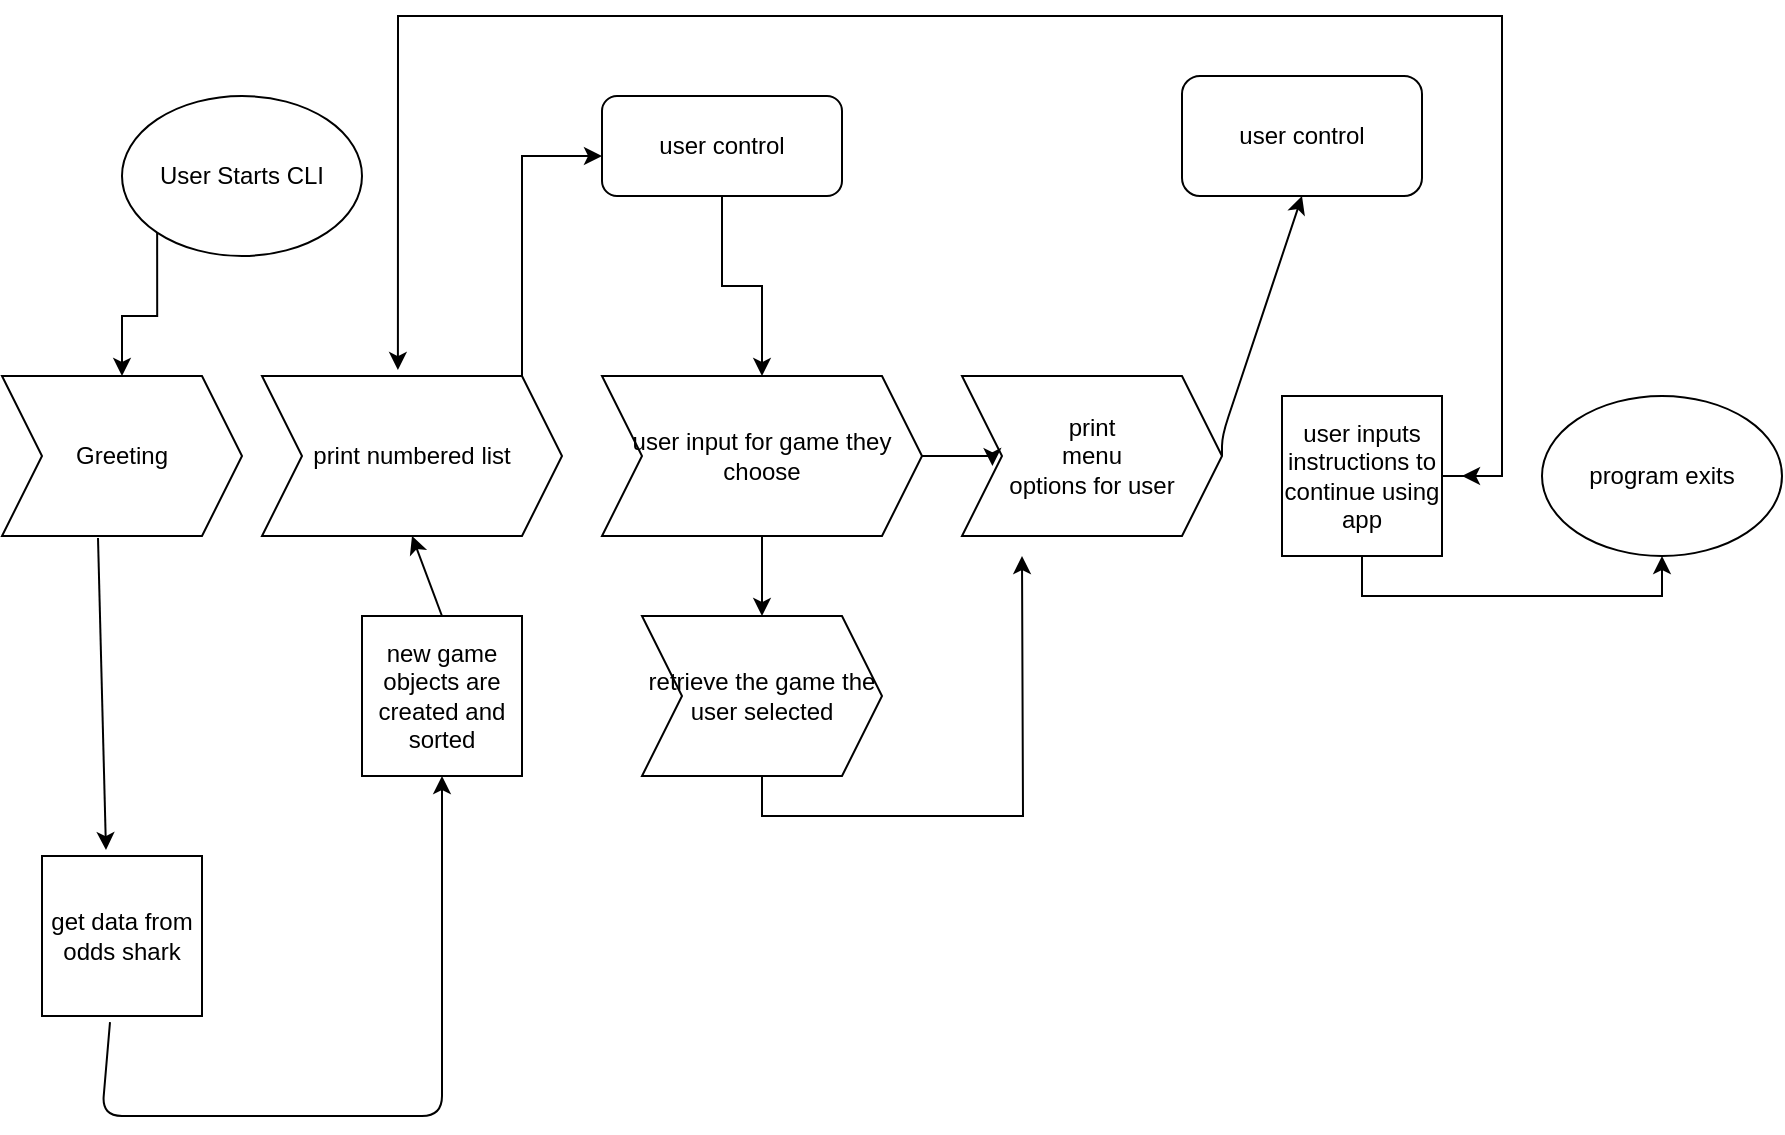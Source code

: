 <mxfile version="13.6.9" type="github">
  <diagram id="pEGtzcf9TQ4Z2Dbqe9Ck" name="Page-1">
    <mxGraphModel dx="1422" dy="794" grid="1" gridSize="10" guides="1" tooltips="1" connect="1" arrows="1" fold="1" page="1" pageScale="1" pageWidth="850" pageHeight="1100" math="0" shadow="0">
      <root>
        <mxCell id="0" />
        <mxCell id="1" parent="0" />
        <mxCell id="k6hbue_MvojI3MIXq5zp-29" style="edgeStyle=orthogonalEdgeStyle;rounded=0;orthogonalLoop=1;jettySize=auto;html=1;exitX=0;exitY=1;exitDx=0;exitDy=0;" edge="1" parent="1" source="k6hbue_MvojI3MIXq5zp-7" target="k6hbue_MvojI3MIXq5zp-9">
          <mxGeometry relative="1" as="geometry" />
        </mxCell>
        <mxCell id="k6hbue_MvojI3MIXq5zp-7" value="User Starts CLI" style="ellipse;whiteSpace=wrap;html=1;" vertex="1" parent="1">
          <mxGeometry x="140" y="90" width="120" height="80" as="geometry" />
        </mxCell>
        <mxCell id="k6hbue_MvojI3MIXq5zp-9" value="Greeting" style="shape=step;perimeter=stepPerimeter;whiteSpace=wrap;html=1;fixedSize=1;" vertex="1" parent="1">
          <mxGeometry x="80" y="230" width="120" height="80" as="geometry" />
        </mxCell>
        <mxCell id="k6hbue_MvojI3MIXq5zp-45" style="edgeStyle=orthogonalEdgeStyle;rounded=0;orthogonalLoop=1;jettySize=auto;html=1;exitX=1;exitY=0.5;exitDx=0;exitDy=0;" edge="1" parent="1" source="k6hbue_MvojI3MIXq5zp-11">
          <mxGeometry relative="1" as="geometry">
            <mxPoint x="380" y="120" as="targetPoint" />
            <Array as="points">
              <mxPoint x="340" y="270" />
            </Array>
          </mxGeometry>
        </mxCell>
        <mxCell id="k6hbue_MvojI3MIXq5zp-11" value="print numbered list" style="shape=step;perimeter=stepPerimeter;whiteSpace=wrap;html=1;fixedSize=1;" vertex="1" parent="1">
          <mxGeometry x="210" y="230" width="150" height="80" as="geometry" />
        </mxCell>
        <mxCell id="k6hbue_MvojI3MIXq5zp-12" value="print &lt;br&gt;menu &lt;br&gt;options for user" style="shape=step;perimeter=stepPerimeter;whiteSpace=wrap;html=1;fixedSize=1;" vertex="1" parent="1">
          <mxGeometry x="560" y="230" width="130" height="80" as="geometry" />
        </mxCell>
        <mxCell id="k6hbue_MvojI3MIXq5zp-44" style="edgeStyle=orthogonalEdgeStyle;rounded=0;orthogonalLoop=1;jettySize=auto;html=1;exitX=1;exitY=0.5;exitDx=0;exitDy=0;entryX=0.117;entryY=0.563;entryDx=0;entryDy=0;entryPerimeter=0;" edge="1" parent="1" source="k6hbue_MvojI3MIXq5zp-13" target="k6hbue_MvojI3MIXq5zp-12">
          <mxGeometry relative="1" as="geometry" />
        </mxCell>
        <mxCell id="k6hbue_MvojI3MIXq5zp-13" value="user input for game they choose" style="shape=step;perimeter=stepPerimeter;whiteSpace=wrap;html=1;fixedSize=1;" vertex="1" parent="1">
          <mxGeometry x="380" y="230" width="160" height="80" as="geometry" />
        </mxCell>
        <mxCell id="k6hbue_MvojI3MIXq5zp-46" style="edgeStyle=orthogonalEdgeStyle;rounded=0;orthogonalLoop=1;jettySize=auto;html=1;exitX=0.5;exitY=1;exitDx=0;exitDy=0;" edge="1" parent="1" source="k6hbue_MvojI3MIXq5zp-14">
          <mxGeometry relative="1" as="geometry">
            <mxPoint x="590" y="320" as="targetPoint" />
          </mxGeometry>
        </mxCell>
        <mxCell id="k6hbue_MvojI3MIXq5zp-14" value="retrieve the game the user selected" style="shape=step;perimeter=stepPerimeter;whiteSpace=wrap;html=1;fixedSize=1;" vertex="1" parent="1">
          <mxGeometry x="400" y="350" width="120" height="80" as="geometry" />
        </mxCell>
        <mxCell id="k6hbue_MvojI3MIXq5zp-19" value="new game objects are created and sorted" style="whiteSpace=wrap;html=1;aspect=fixed;" vertex="1" parent="1">
          <mxGeometry x="260" y="350" width="80" height="80" as="geometry" />
        </mxCell>
        <mxCell id="k6hbue_MvojI3MIXq5zp-40" style="edgeStyle=orthogonalEdgeStyle;rounded=0;orthogonalLoop=1;jettySize=auto;html=1;" edge="1" parent="1" source="k6hbue_MvojI3MIXq5zp-20">
          <mxGeometry relative="1" as="geometry">
            <mxPoint x="810" y="280" as="targetPoint" />
          </mxGeometry>
        </mxCell>
        <mxCell id="k6hbue_MvojI3MIXq5zp-41" style="edgeStyle=orthogonalEdgeStyle;rounded=0;orthogonalLoop=1;jettySize=auto;html=1;exitX=0.5;exitY=1;exitDx=0;exitDy=0;entryX=0.5;entryY=1;entryDx=0;entryDy=0;" edge="1" parent="1" source="k6hbue_MvojI3MIXq5zp-20" target="k6hbue_MvojI3MIXq5zp-27">
          <mxGeometry relative="1" as="geometry" />
        </mxCell>
        <mxCell id="k6hbue_MvojI3MIXq5zp-42" style="edgeStyle=orthogonalEdgeStyle;rounded=0;orthogonalLoop=1;jettySize=auto;html=1;entryX=0.453;entryY=-0.037;entryDx=0;entryDy=0;entryPerimeter=0;" edge="1" parent="1" source="k6hbue_MvojI3MIXq5zp-20" target="k6hbue_MvojI3MIXq5zp-11">
          <mxGeometry relative="1" as="geometry">
            <Array as="points">
              <mxPoint x="830" y="280" />
              <mxPoint x="830" y="50" />
              <mxPoint x="278" y="50" />
            </Array>
          </mxGeometry>
        </mxCell>
        <mxCell id="k6hbue_MvojI3MIXq5zp-20" value="user inputs instructions to continue using app" style="whiteSpace=wrap;html=1;aspect=fixed;" vertex="1" parent="1">
          <mxGeometry x="720" y="240" width="80" height="80" as="geometry" />
        </mxCell>
        <mxCell id="k6hbue_MvojI3MIXq5zp-21" value="get data from odds shark" style="whiteSpace=wrap;html=1;aspect=fixed;" vertex="1" parent="1">
          <mxGeometry x="100" y="470" width="80" height="80" as="geometry" />
        </mxCell>
        <mxCell id="k6hbue_MvojI3MIXq5zp-27" value="program exits" style="ellipse;whiteSpace=wrap;html=1;" vertex="1" parent="1">
          <mxGeometry x="850" y="240" width="120" height="80" as="geometry" />
        </mxCell>
        <mxCell id="k6hbue_MvojI3MIXq5zp-33" value="" style="endArrow=classic;html=1;entryX=0.4;entryY=-0.037;entryDx=0;entryDy=0;entryPerimeter=0;exitX=0.4;exitY=1.013;exitDx=0;exitDy=0;exitPerimeter=0;" edge="1" parent="1" source="k6hbue_MvojI3MIXq5zp-9" target="k6hbue_MvojI3MIXq5zp-21">
          <mxGeometry width="50" height="50" relative="1" as="geometry">
            <mxPoint x="120" y="360" as="sourcePoint" />
            <mxPoint x="170" y="310" as="targetPoint" />
          </mxGeometry>
        </mxCell>
        <mxCell id="k6hbue_MvojI3MIXq5zp-34" value="" style="endArrow=classic;html=1;exitX=0.425;exitY=1.038;exitDx=0;exitDy=0;exitPerimeter=0;entryX=0.5;entryY=1;entryDx=0;entryDy=0;" edge="1" parent="1" source="k6hbue_MvojI3MIXq5zp-21" target="k6hbue_MvojI3MIXq5zp-19">
          <mxGeometry width="50" height="50" relative="1" as="geometry">
            <mxPoint x="360" y="360" as="sourcePoint" />
            <mxPoint x="410" y="310" as="targetPoint" />
            <Array as="points">
              <mxPoint x="130" y="600" />
              <mxPoint x="300" y="600" />
            </Array>
          </mxGeometry>
        </mxCell>
        <mxCell id="k6hbue_MvojI3MIXq5zp-35" value="" style="endArrow=classic;html=1;exitX=0.5;exitY=0;exitDx=0;exitDy=0;entryX=0.5;entryY=1;entryDx=0;entryDy=0;" edge="1" parent="1" source="k6hbue_MvojI3MIXq5zp-19" target="k6hbue_MvojI3MIXq5zp-11">
          <mxGeometry width="50" height="50" relative="1" as="geometry">
            <mxPoint x="360" y="360" as="sourcePoint" />
            <mxPoint x="410" y="310" as="targetPoint" />
          </mxGeometry>
        </mxCell>
        <mxCell id="k6hbue_MvojI3MIXq5zp-36" value="" style="endArrow=classic;html=1;exitX=0.5;exitY=1;exitDx=0;exitDy=0;entryX=0.5;entryY=0;entryDx=0;entryDy=0;" edge="1" parent="1" source="k6hbue_MvojI3MIXq5zp-13" target="k6hbue_MvojI3MIXq5zp-14">
          <mxGeometry width="50" height="50" relative="1" as="geometry">
            <mxPoint x="360" y="360" as="sourcePoint" />
            <mxPoint x="410" y="310" as="targetPoint" />
          </mxGeometry>
        </mxCell>
        <mxCell id="k6hbue_MvojI3MIXq5zp-38" value="" style="endArrow=classic;html=1;entryX=0;entryY=1;entryDx=0;entryDy=0;exitX=1;exitY=0.5;exitDx=0;exitDy=0;" edge="1" parent="1" source="k6hbue_MvojI3MIXq5zp-12">
          <mxGeometry width="50" height="50" relative="1" as="geometry">
            <mxPoint x="670" y="270" as="sourcePoint" />
            <mxPoint x="730" y="140" as="targetPoint" />
            <Array as="points">
              <mxPoint x="690" y="260" />
            </Array>
          </mxGeometry>
        </mxCell>
        <mxCell id="k6hbue_MvojI3MIXq5zp-50" style="edgeStyle=orthogonalEdgeStyle;rounded=0;orthogonalLoop=1;jettySize=auto;html=1;" edge="1" parent="1" source="k6hbue_MvojI3MIXq5zp-49" target="k6hbue_MvojI3MIXq5zp-13">
          <mxGeometry relative="1" as="geometry" />
        </mxCell>
        <mxCell id="k6hbue_MvojI3MIXq5zp-49" value="user control" style="rounded=1;whiteSpace=wrap;html=1;" vertex="1" parent="1">
          <mxGeometry x="380" y="90" width="120" height="50" as="geometry" />
        </mxCell>
        <mxCell id="k6hbue_MvojI3MIXq5zp-53" value="user control" style="rounded=1;whiteSpace=wrap;html=1;" vertex="1" parent="1">
          <mxGeometry x="670" y="80" width="120" height="60" as="geometry" />
        </mxCell>
      </root>
    </mxGraphModel>
  </diagram>
</mxfile>
